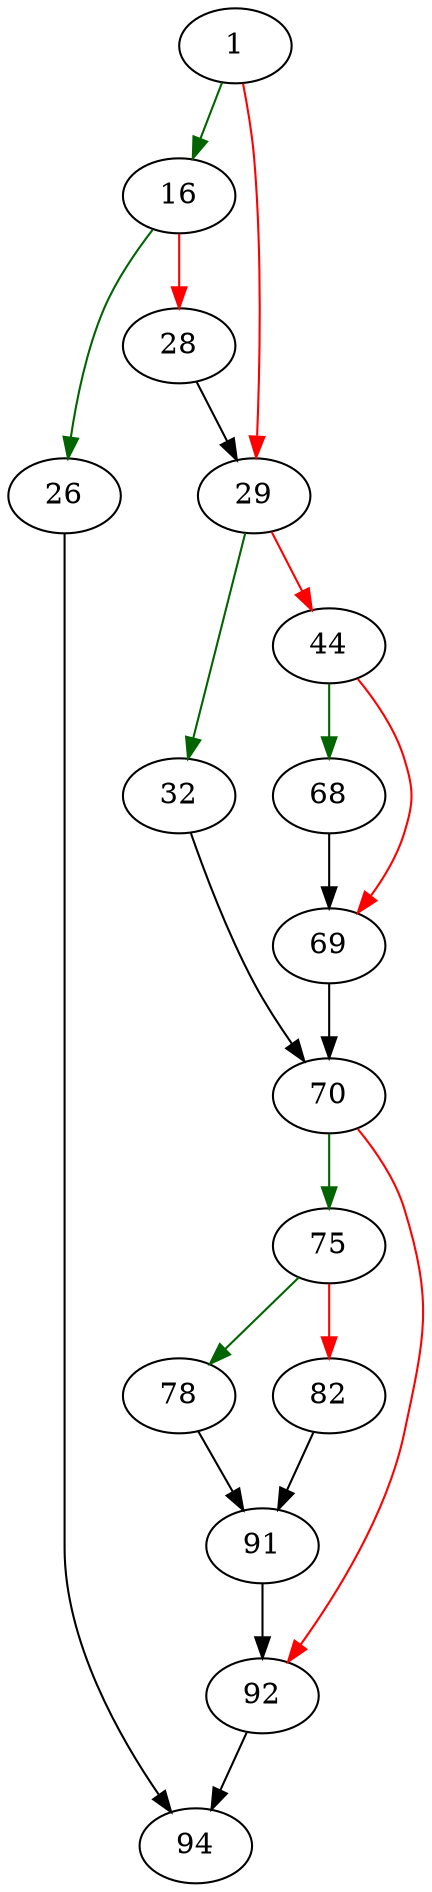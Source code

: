 strict digraph "readDbPage" {
	// Node definitions.
	1 [entry=true];
	16;
	29;
	26;
	28;
	94;
	32;
	44;
	70;
	68;
	69;
	75;
	92;
	78;
	82;
	91;

	// Edge definitions.
	1 -> 16 [
		color=darkgreen
		cond=true
	];
	1 -> 29 [
		color=red
		cond=false
	];
	16 -> 26 [
		color=darkgreen
		cond=true
	];
	16 -> 28 [
		color=red
		cond=false
	];
	29 -> 32 [
		color=darkgreen
		cond=true
	];
	29 -> 44 [
		color=red
		cond=false
	];
	26 -> 94;
	28 -> 29;
	32 -> 70;
	44 -> 68 [
		color=darkgreen
		cond=true
	];
	44 -> 69 [
		color=red
		cond=false
	];
	70 -> 75 [
		color=darkgreen
		cond=true
	];
	70 -> 92 [
		color=red
		cond=false
	];
	68 -> 69;
	69 -> 70;
	75 -> 78 [
		color=darkgreen
		cond=true
	];
	75 -> 82 [
		color=red
		cond=false
	];
	92 -> 94;
	78 -> 91;
	82 -> 91;
	91 -> 92;
}